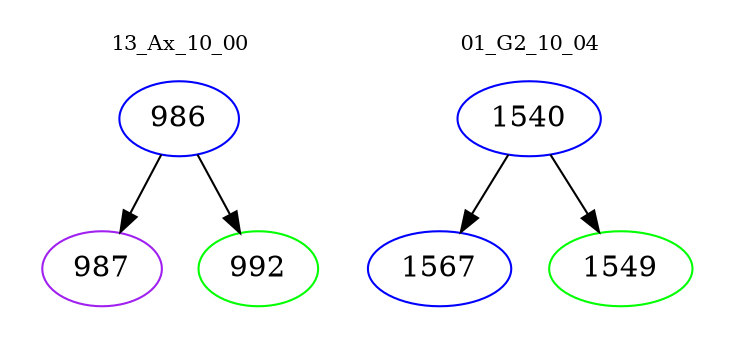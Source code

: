 digraph{
subgraph cluster_0 {
color = white
label = "13_Ax_10_00";
fontsize=10;
T0_986 [label="986", color="blue"]
T0_986 -> T0_987 [color="black"]
T0_987 [label="987", color="purple"]
T0_986 -> T0_992 [color="black"]
T0_992 [label="992", color="green"]
}
subgraph cluster_1 {
color = white
label = "01_G2_10_04";
fontsize=10;
T1_1540 [label="1540", color="blue"]
T1_1540 -> T1_1567 [color="black"]
T1_1567 [label="1567", color="blue"]
T1_1540 -> T1_1549 [color="black"]
T1_1549 [label="1549", color="green"]
}
}
